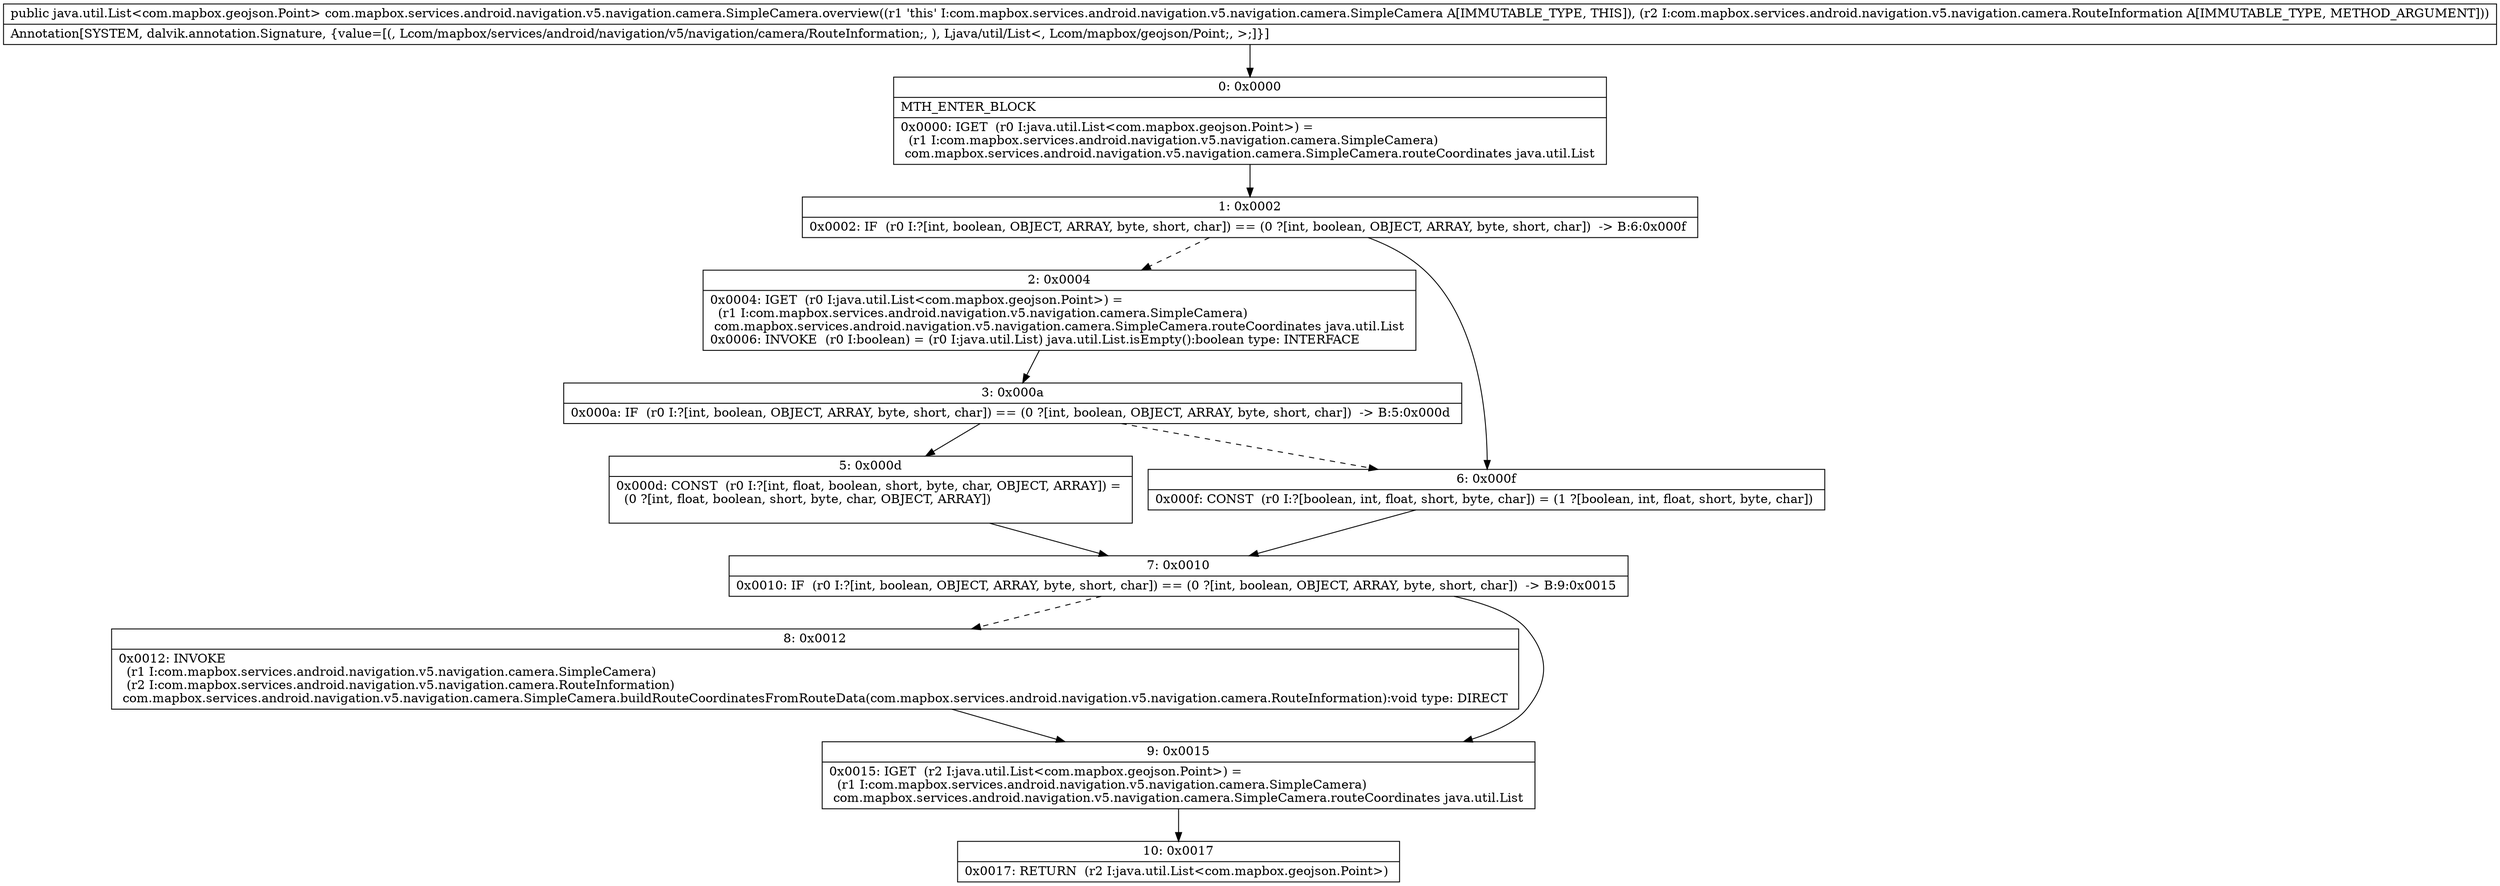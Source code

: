 digraph "CFG forcom.mapbox.services.android.navigation.v5.navigation.camera.SimpleCamera.overview(Lcom\/mapbox\/services\/android\/navigation\/v5\/navigation\/camera\/RouteInformation;)Ljava\/util\/List;" {
Node_0 [shape=record,label="{0\:\ 0x0000|MTH_ENTER_BLOCK\l|0x0000: IGET  (r0 I:java.util.List\<com.mapbox.geojson.Point\>) = \l  (r1 I:com.mapbox.services.android.navigation.v5.navigation.camera.SimpleCamera)\l com.mapbox.services.android.navigation.v5.navigation.camera.SimpleCamera.routeCoordinates java.util.List \l}"];
Node_1 [shape=record,label="{1\:\ 0x0002|0x0002: IF  (r0 I:?[int, boolean, OBJECT, ARRAY, byte, short, char]) == (0 ?[int, boolean, OBJECT, ARRAY, byte, short, char])  \-\> B:6:0x000f \l}"];
Node_2 [shape=record,label="{2\:\ 0x0004|0x0004: IGET  (r0 I:java.util.List\<com.mapbox.geojson.Point\>) = \l  (r1 I:com.mapbox.services.android.navigation.v5.navigation.camera.SimpleCamera)\l com.mapbox.services.android.navigation.v5.navigation.camera.SimpleCamera.routeCoordinates java.util.List \l0x0006: INVOKE  (r0 I:boolean) = (r0 I:java.util.List) java.util.List.isEmpty():boolean type: INTERFACE \l}"];
Node_3 [shape=record,label="{3\:\ 0x000a|0x000a: IF  (r0 I:?[int, boolean, OBJECT, ARRAY, byte, short, char]) == (0 ?[int, boolean, OBJECT, ARRAY, byte, short, char])  \-\> B:5:0x000d \l}"];
Node_5 [shape=record,label="{5\:\ 0x000d|0x000d: CONST  (r0 I:?[int, float, boolean, short, byte, char, OBJECT, ARRAY]) = \l  (0 ?[int, float, boolean, short, byte, char, OBJECT, ARRAY])\l \l}"];
Node_6 [shape=record,label="{6\:\ 0x000f|0x000f: CONST  (r0 I:?[boolean, int, float, short, byte, char]) = (1 ?[boolean, int, float, short, byte, char]) \l}"];
Node_7 [shape=record,label="{7\:\ 0x0010|0x0010: IF  (r0 I:?[int, boolean, OBJECT, ARRAY, byte, short, char]) == (0 ?[int, boolean, OBJECT, ARRAY, byte, short, char])  \-\> B:9:0x0015 \l}"];
Node_8 [shape=record,label="{8\:\ 0x0012|0x0012: INVOKE  \l  (r1 I:com.mapbox.services.android.navigation.v5.navigation.camera.SimpleCamera)\l  (r2 I:com.mapbox.services.android.navigation.v5.navigation.camera.RouteInformation)\l com.mapbox.services.android.navigation.v5.navigation.camera.SimpleCamera.buildRouteCoordinatesFromRouteData(com.mapbox.services.android.navigation.v5.navigation.camera.RouteInformation):void type: DIRECT \l}"];
Node_9 [shape=record,label="{9\:\ 0x0015|0x0015: IGET  (r2 I:java.util.List\<com.mapbox.geojson.Point\>) = \l  (r1 I:com.mapbox.services.android.navigation.v5.navigation.camera.SimpleCamera)\l com.mapbox.services.android.navigation.v5.navigation.camera.SimpleCamera.routeCoordinates java.util.List \l}"];
Node_10 [shape=record,label="{10\:\ 0x0017|0x0017: RETURN  (r2 I:java.util.List\<com.mapbox.geojson.Point\>) \l}"];
MethodNode[shape=record,label="{public java.util.List\<com.mapbox.geojson.Point\> com.mapbox.services.android.navigation.v5.navigation.camera.SimpleCamera.overview((r1 'this' I:com.mapbox.services.android.navigation.v5.navigation.camera.SimpleCamera A[IMMUTABLE_TYPE, THIS]), (r2 I:com.mapbox.services.android.navigation.v5.navigation.camera.RouteInformation A[IMMUTABLE_TYPE, METHOD_ARGUMENT]))  | Annotation[SYSTEM, dalvik.annotation.Signature, \{value=[(, Lcom\/mapbox\/services\/android\/navigation\/v5\/navigation\/camera\/RouteInformation;, ), Ljava\/util\/List\<, Lcom\/mapbox\/geojson\/Point;, \>;]\}]\l}"];
MethodNode -> Node_0;
Node_0 -> Node_1;
Node_1 -> Node_2[style=dashed];
Node_1 -> Node_6;
Node_2 -> Node_3;
Node_3 -> Node_5;
Node_3 -> Node_6[style=dashed];
Node_5 -> Node_7;
Node_6 -> Node_7;
Node_7 -> Node_8[style=dashed];
Node_7 -> Node_9;
Node_8 -> Node_9;
Node_9 -> Node_10;
}

